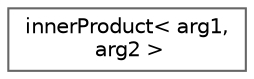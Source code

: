 digraph "Graphical Class Hierarchy"
{
 // LATEX_PDF_SIZE
  bgcolor="transparent";
  edge [fontname=Helvetica,fontsize=10,labelfontname=Helvetica,labelfontsize=10];
  node [fontname=Helvetica,fontsize=10,shape=box,height=0.2,width=0.4];
  rankdir="LR";
  Node0 [id="Node000000",label="innerProduct\< arg1,\l arg2 \>",height=0.2,width=0.4,color="grey40", fillcolor="white", style="filled",URL="$classFoam_1_1innerProduct.html",tooltip=" "];
}
